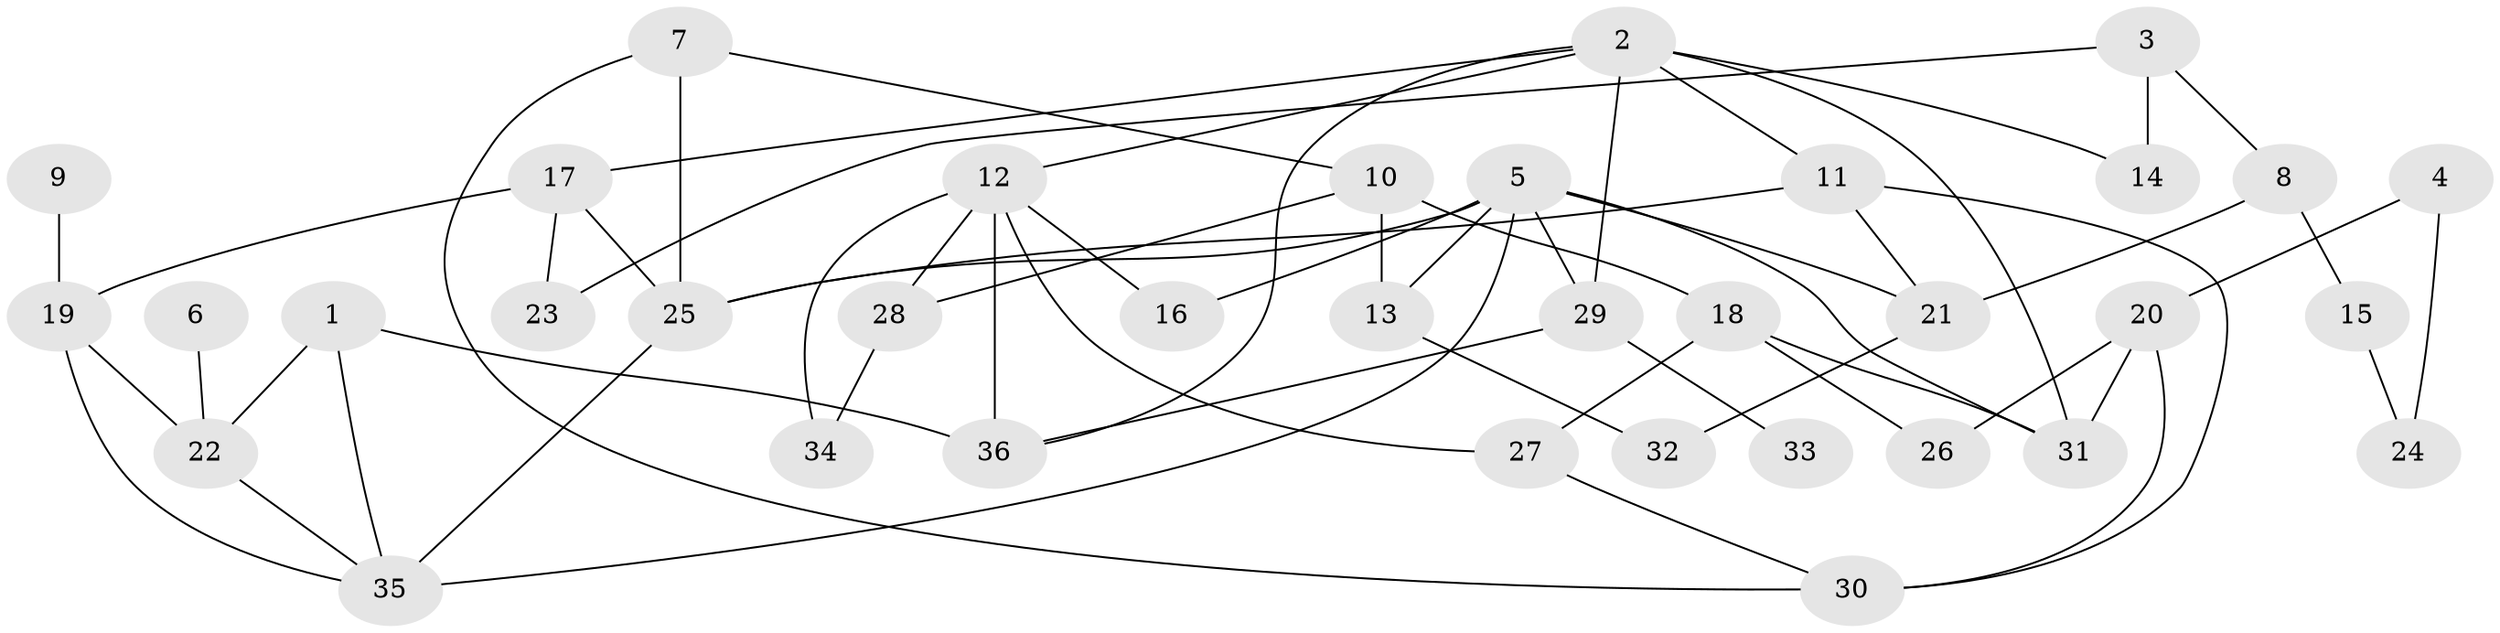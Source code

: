 // original degree distribution, {7: 0.028169014084507043, 5: 0.08450704225352113, 4: 0.11267605633802817, 3: 0.22535211267605634, 6: 0.04225352112676056, 1: 0.2535211267605634, 8: 0.014084507042253521, 2: 0.23943661971830985}
// Generated by graph-tools (version 1.1) at 2025/36/03/04/25 23:36:06]
// undirected, 36 vertices, 60 edges
graph export_dot {
  node [color=gray90,style=filled];
  1;
  2;
  3;
  4;
  5;
  6;
  7;
  8;
  9;
  10;
  11;
  12;
  13;
  14;
  15;
  16;
  17;
  18;
  19;
  20;
  21;
  22;
  23;
  24;
  25;
  26;
  27;
  28;
  29;
  30;
  31;
  32;
  33;
  34;
  35;
  36;
  1 -- 22 [weight=1.0];
  1 -- 35 [weight=1.0];
  1 -- 36 [weight=1.0];
  2 -- 11 [weight=1.0];
  2 -- 12 [weight=1.0];
  2 -- 14 [weight=1.0];
  2 -- 17 [weight=1.0];
  2 -- 29 [weight=1.0];
  2 -- 31 [weight=1.0];
  2 -- 36 [weight=1.0];
  3 -- 8 [weight=1.0];
  3 -- 14 [weight=1.0];
  3 -- 23 [weight=1.0];
  4 -- 20 [weight=1.0];
  4 -- 24 [weight=1.0];
  5 -- 13 [weight=1.0];
  5 -- 16 [weight=1.0];
  5 -- 21 [weight=1.0];
  5 -- 25 [weight=1.0];
  5 -- 29 [weight=1.0];
  5 -- 31 [weight=2.0];
  5 -- 35 [weight=2.0];
  6 -- 22 [weight=1.0];
  7 -- 10 [weight=1.0];
  7 -- 25 [weight=1.0];
  7 -- 30 [weight=1.0];
  8 -- 15 [weight=1.0];
  8 -- 21 [weight=1.0];
  9 -- 19 [weight=1.0];
  10 -- 13 [weight=1.0];
  10 -- 18 [weight=1.0];
  10 -- 28 [weight=2.0];
  11 -- 21 [weight=1.0];
  11 -- 25 [weight=1.0];
  11 -- 30 [weight=1.0];
  12 -- 16 [weight=1.0];
  12 -- 27 [weight=1.0];
  12 -- 28 [weight=1.0];
  12 -- 34 [weight=1.0];
  12 -- 36 [weight=2.0];
  13 -- 32 [weight=1.0];
  15 -- 24 [weight=1.0];
  17 -- 19 [weight=1.0];
  17 -- 23 [weight=1.0];
  17 -- 25 [weight=1.0];
  18 -- 26 [weight=1.0];
  18 -- 27 [weight=1.0];
  18 -- 31 [weight=1.0];
  19 -- 22 [weight=1.0];
  19 -- 35 [weight=1.0];
  20 -- 26 [weight=1.0];
  20 -- 30 [weight=1.0];
  20 -- 31 [weight=2.0];
  21 -- 32 [weight=1.0];
  22 -- 35 [weight=1.0];
  25 -- 35 [weight=2.0];
  27 -- 30 [weight=1.0];
  28 -- 34 [weight=1.0];
  29 -- 33 [weight=1.0];
  29 -- 36 [weight=1.0];
}
